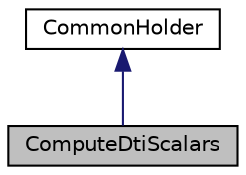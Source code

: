 digraph "ComputeDtiScalars"
{
 // LATEX_PDF_SIZE
  edge [fontname="Helvetica",fontsize="10",labelfontname="Helvetica",labelfontsize="10"];
  node [fontname="Helvetica",fontsize="10",shape=record];
  Node2 [label="ComputeDtiScalars",height=0.2,width=0.4,color="black", fillcolor="grey75", style="filled", fontcolor="black",tooltip="Computes the scalars of a single DTI image and writes the output."];
  Node3 -> Node2 [dir="back",color="midnightblue",fontsize="10",style="solid",fontname="Helvetica"];
  Node3 [label="CommonHolder",height=0.2,width=0.4,color="black", fillcolor="white", style="filled",URL="$classcbica_1_1CommonHolder.html",tooltip="Common data container for all statistical computations of images."];
}

